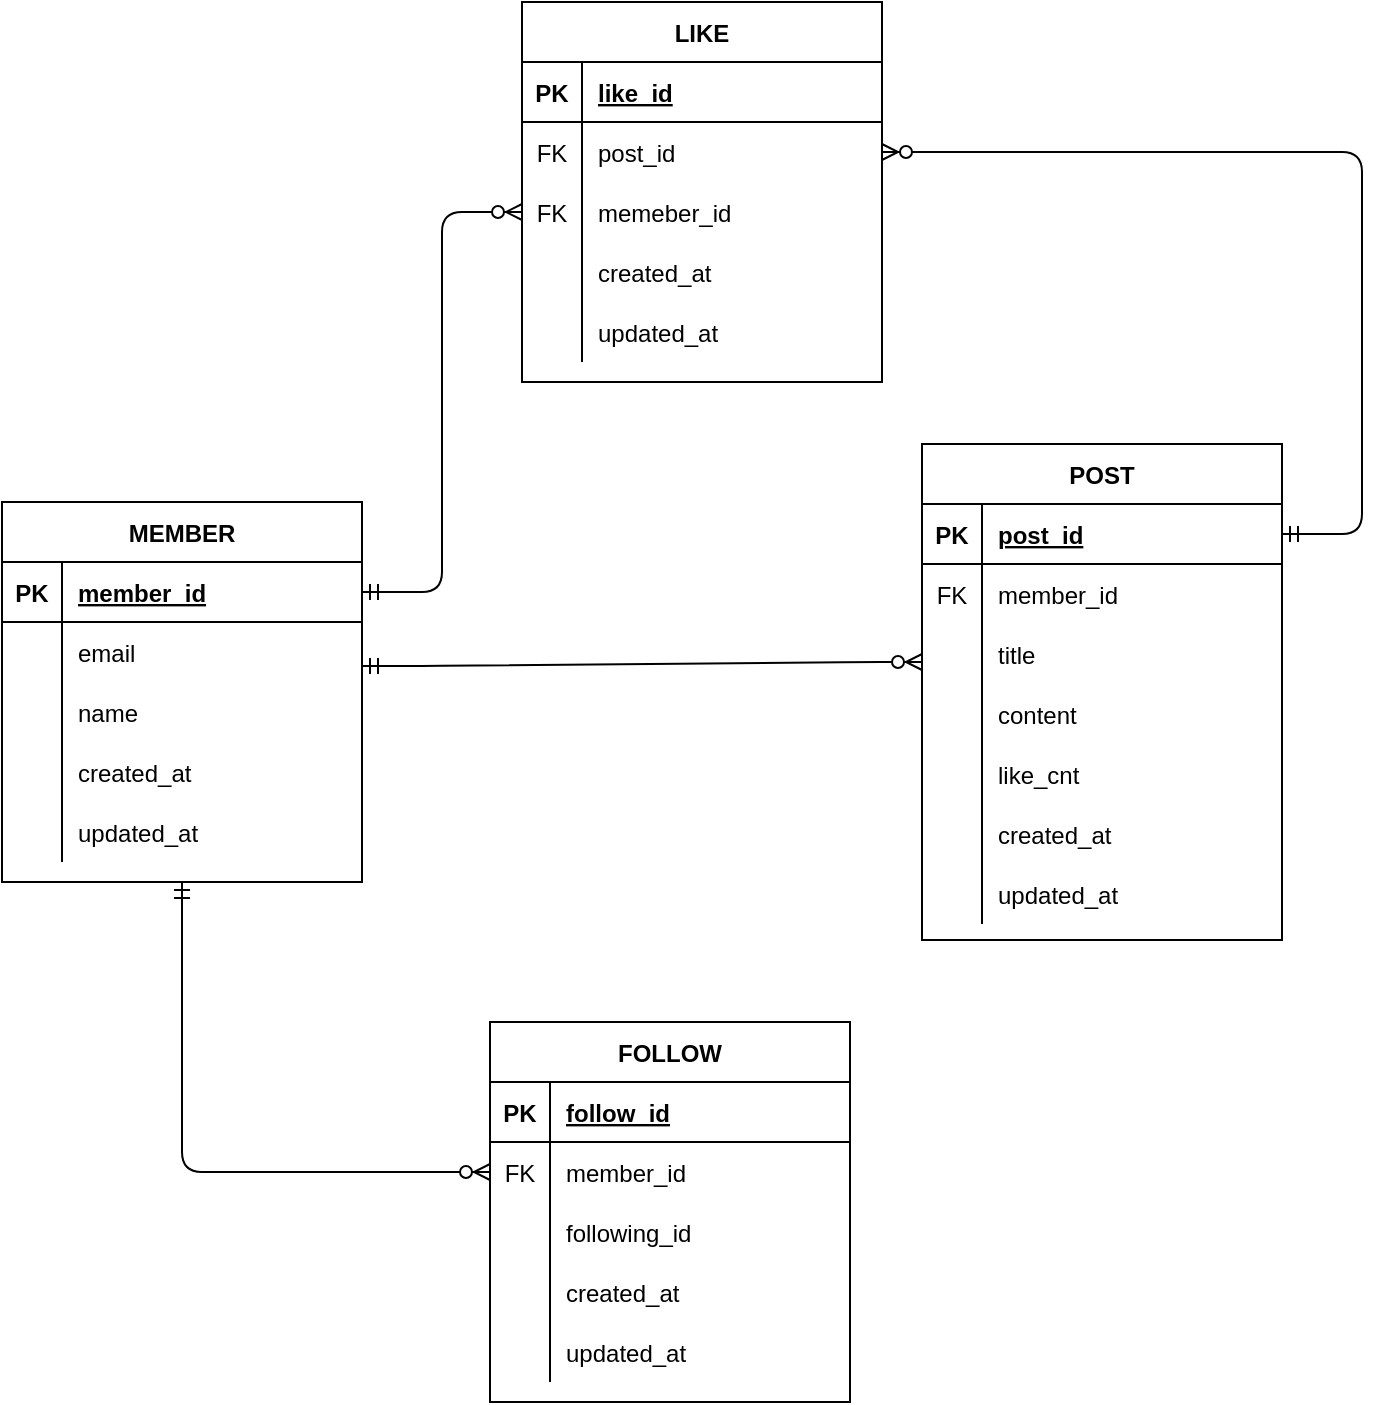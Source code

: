 <mxfile version="14.4.5" type="github"><diagram id="9XcveDsGcxAoWLxTEil3" name="Page-1"><mxGraphModel dx="1173" dy="695" grid="1" gridSize="10" guides="1" tooltips="1" connect="1" arrows="1" fold="1" page="1" pageScale="1" pageWidth="827" pageHeight="1169" math="0" shadow="0"><root><mxCell id="0"/><mxCell id="1" parent="0"/><mxCell id="pBGS79P2neGkM6k7RefJ-1" value="MEMBER" style="shape=table;startSize=30;container=1;collapsible=1;childLayout=tableLayout;fixedRows=1;rowLines=0;fontStyle=1;align=center;resizeLast=1;" parent="1" vertex="1"><mxGeometry x="80" y="380" width="180" height="190" as="geometry"/></mxCell><mxCell id="pBGS79P2neGkM6k7RefJ-2" value="" style="shape=partialRectangle;collapsible=0;dropTarget=0;pointerEvents=0;fillColor=none;top=0;left=0;bottom=1;right=0;points=[[0,0.5],[1,0.5]];portConstraint=eastwest;" parent="pBGS79P2neGkM6k7RefJ-1" vertex="1"><mxGeometry y="30" width="180" height="30" as="geometry"/></mxCell><mxCell id="pBGS79P2neGkM6k7RefJ-3" value="PK" style="shape=partialRectangle;connectable=0;fillColor=none;top=0;left=0;bottom=0;right=0;fontStyle=1;overflow=hidden;" parent="pBGS79P2neGkM6k7RefJ-2" vertex="1"><mxGeometry width="30" height="30" as="geometry"/></mxCell><mxCell id="pBGS79P2neGkM6k7RefJ-4" value="member_id" style="shape=partialRectangle;connectable=0;fillColor=none;top=0;left=0;bottom=0;right=0;align=left;spacingLeft=6;fontStyle=5;overflow=hidden;" parent="pBGS79P2neGkM6k7RefJ-2" vertex="1"><mxGeometry x="30" width="150" height="30" as="geometry"/></mxCell><mxCell id="pBGS79P2neGkM6k7RefJ-5" value="" style="shape=partialRectangle;collapsible=0;dropTarget=0;pointerEvents=0;fillColor=none;top=0;left=0;bottom=0;right=0;points=[[0,0.5],[1,0.5]];portConstraint=eastwest;" parent="pBGS79P2neGkM6k7RefJ-1" vertex="1"><mxGeometry y="60" width="180" height="30" as="geometry"/></mxCell><mxCell id="pBGS79P2neGkM6k7RefJ-6" value="" style="shape=partialRectangle;connectable=0;fillColor=none;top=0;left=0;bottom=0;right=0;editable=1;overflow=hidden;" parent="pBGS79P2neGkM6k7RefJ-5" vertex="1"><mxGeometry width="30" height="30" as="geometry"/></mxCell><mxCell id="pBGS79P2neGkM6k7RefJ-7" value="email" style="shape=partialRectangle;connectable=0;fillColor=none;top=0;left=0;bottom=0;right=0;align=left;spacingLeft=6;overflow=hidden;" parent="pBGS79P2neGkM6k7RefJ-5" vertex="1"><mxGeometry x="30" width="150" height="30" as="geometry"/></mxCell><mxCell id="pBGS79P2neGkM6k7RefJ-8" value="" style="shape=partialRectangle;collapsible=0;dropTarget=0;pointerEvents=0;fillColor=none;top=0;left=0;bottom=0;right=0;points=[[0,0.5],[1,0.5]];portConstraint=eastwest;" parent="pBGS79P2neGkM6k7RefJ-1" vertex="1"><mxGeometry y="90" width="180" height="30" as="geometry"/></mxCell><mxCell id="pBGS79P2neGkM6k7RefJ-9" value="" style="shape=partialRectangle;connectable=0;fillColor=none;top=0;left=0;bottom=0;right=0;editable=1;overflow=hidden;" parent="pBGS79P2neGkM6k7RefJ-8" vertex="1"><mxGeometry width="30" height="30" as="geometry"/></mxCell><mxCell id="pBGS79P2neGkM6k7RefJ-10" value="name" style="shape=partialRectangle;connectable=0;fillColor=none;top=0;left=0;bottom=0;right=0;align=left;spacingLeft=6;overflow=hidden;" parent="pBGS79P2neGkM6k7RefJ-8" vertex="1"><mxGeometry x="30" width="150" height="30" as="geometry"/></mxCell><mxCell id="pBGS79P2neGkM6k7RefJ-11" value="" style="shape=partialRectangle;collapsible=0;dropTarget=0;pointerEvents=0;fillColor=none;top=0;left=0;bottom=0;right=0;points=[[0,0.5],[1,0.5]];portConstraint=eastwest;" parent="pBGS79P2neGkM6k7RefJ-1" vertex="1"><mxGeometry y="120" width="180" height="30" as="geometry"/></mxCell><mxCell id="pBGS79P2neGkM6k7RefJ-12" value="" style="shape=partialRectangle;connectable=0;fillColor=none;top=0;left=0;bottom=0;right=0;editable=1;overflow=hidden;" parent="pBGS79P2neGkM6k7RefJ-11" vertex="1"><mxGeometry width="30" height="30" as="geometry"/></mxCell><mxCell id="pBGS79P2neGkM6k7RefJ-13" value="created_at" style="shape=partialRectangle;connectable=0;fillColor=none;top=0;left=0;bottom=0;right=0;align=left;spacingLeft=6;overflow=hidden;" parent="pBGS79P2neGkM6k7RefJ-11" vertex="1"><mxGeometry x="30" width="150" height="30" as="geometry"/></mxCell><mxCell id="YDZ-cXVf7wTILIbT43v5-1" style="shape=partialRectangle;collapsible=0;dropTarget=0;pointerEvents=0;fillColor=none;top=0;left=0;bottom=0;right=0;points=[[0,0.5],[1,0.5]];portConstraint=eastwest;" vertex="1" parent="pBGS79P2neGkM6k7RefJ-1"><mxGeometry y="150" width="180" height="30" as="geometry"/></mxCell><mxCell id="YDZ-cXVf7wTILIbT43v5-2" style="shape=partialRectangle;connectable=0;fillColor=none;top=0;left=0;bottom=0;right=0;editable=1;overflow=hidden;" vertex="1" parent="YDZ-cXVf7wTILIbT43v5-1"><mxGeometry width="30" height="30" as="geometry"/></mxCell><mxCell id="YDZ-cXVf7wTILIbT43v5-3" value="updated_at" style="shape=partialRectangle;connectable=0;fillColor=none;top=0;left=0;bottom=0;right=0;align=left;spacingLeft=6;overflow=hidden;" vertex="1" parent="YDZ-cXVf7wTILIbT43v5-1"><mxGeometry x="30" width="150" height="30" as="geometry"/></mxCell><mxCell id="pBGS79P2neGkM6k7RefJ-14" value="POST" style="shape=table;startSize=30;container=1;collapsible=1;childLayout=tableLayout;fixedRows=1;rowLines=0;fontStyle=1;align=center;resizeLast=1;" parent="1" vertex="1"><mxGeometry x="540" y="351" width="180" height="248" as="geometry"/></mxCell><mxCell id="pBGS79P2neGkM6k7RefJ-15" value="" style="shape=partialRectangle;collapsible=0;dropTarget=0;pointerEvents=0;fillColor=none;top=0;left=0;bottom=1;right=0;points=[[0,0.5],[1,0.5]];portConstraint=eastwest;" parent="pBGS79P2neGkM6k7RefJ-14" vertex="1"><mxGeometry y="30" width="180" height="30" as="geometry"/></mxCell><mxCell id="pBGS79P2neGkM6k7RefJ-16" value="PK" style="shape=partialRectangle;connectable=0;fillColor=none;top=0;left=0;bottom=0;right=0;fontStyle=1;overflow=hidden;" parent="pBGS79P2neGkM6k7RefJ-15" vertex="1"><mxGeometry width="30" height="30" as="geometry"/></mxCell><mxCell id="pBGS79P2neGkM6k7RefJ-17" value="post_id" style="shape=partialRectangle;connectable=0;fillColor=none;top=0;left=0;bottom=0;right=0;align=left;spacingLeft=6;fontStyle=5;overflow=hidden;" parent="pBGS79P2neGkM6k7RefJ-15" vertex="1"><mxGeometry x="30" width="150" height="30" as="geometry"/></mxCell><mxCell id="pBGS79P2neGkM6k7RefJ-18" value="" style="shape=partialRectangle;collapsible=0;dropTarget=0;pointerEvents=0;fillColor=none;top=0;left=0;bottom=0;right=0;points=[[0,0.5],[1,0.5]];portConstraint=eastwest;" parent="pBGS79P2neGkM6k7RefJ-14" vertex="1"><mxGeometry y="60" width="180" height="30" as="geometry"/></mxCell><mxCell id="pBGS79P2neGkM6k7RefJ-19" value="FK" style="shape=partialRectangle;connectable=0;fillColor=none;top=0;left=0;bottom=0;right=0;editable=1;overflow=hidden;" parent="pBGS79P2neGkM6k7RefJ-18" vertex="1"><mxGeometry width="30" height="30" as="geometry"/></mxCell><mxCell id="pBGS79P2neGkM6k7RefJ-20" value="member_id" style="shape=partialRectangle;connectable=0;fillColor=none;top=0;left=0;bottom=0;right=0;align=left;spacingLeft=6;overflow=hidden;" parent="pBGS79P2neGkM6k7RefJ-18" vertex="1"><mxGeometry x="30" width="150" height="30" as="geometry"/></mxCell><mxCell id="pBGS79P2neGkM6k7RefJ-21" value="" style="shape=partialRectangle;collapsible=0;dropTarget=0;pointerEvents=0;fillColor=none;top=0;left=0;bottom=0;right=0;points=[[0,0.5],[1,0.5]];portConstraint=eastwest;" parent="pBGS79P2neGkM6k7RefJ-14" vertex="1"><mxGeometry y="90" width="180" height="30" as="geometry"/></mxCell><mxCell id="pBGS79P2neGkM6k7RefJ-22" value="" style="shape=partialRectangle;connectable=0;fillColor=none;top=0;left=0;bottom=0;right=0;editable=1;overflow=hidden;" parent="pBGS79P2neGkM6k7RefJ-21" vertex="1"><mxGeometry width="30" height="30" as="geometry"/></mxCell><mxCell id="pBGS79P2neGkM6k7RefJ-23" value="title" style="shape=partialRectangle;connectable=0;fillColor=none;top=0;left=0;bottom=0;right=0;align=left;spacingLeft=6;overflow=hidden;" parent="pBGS79P2neGkM6k7RefJ-21" vertex="1"><mxGeometry x="30" width="150" height="30" as="geometry"/></mxCell><mxCell id="pBGS79P2neGkM6k7RefJ-24" value="" style="shape=partialRectangle;collapsible=0;dropTarget=0;pointerEvents=0;fillColor=none;top=0;left=0;bottom=0;right=0;points=[[0,0.5],[1,0.5]];portConstraint=eastwest;" parent="pBGS79P2neGkM6k7RefJ-14" vertex="1"><mxGeometry y="120" width="180" height="30" as="geometry"/></mxCell><mxCell id="pBGS79P2neGkM6k7RefJ-25" value="" style="shape=partialRectangle;connectable=0;fillColor=none;top=0;left=0;bottom=0;right=0;editable=1;overflow=hidden;" parent="pBGS79P2neGkM6k7RefJ-24" vertex="1"><mxGeometry width="30" height="30" as="geometry"/></mxCell><mxCell id="pBGS79P2neGkM6k7RefJ-26" value="content" style="shape=partialRectangle;connectable=0;fillColor=none;top=0;left=0;bottom=0;right=0;align=left;spacingLeft=6;overflow=hidden;" parent="pBGS79P2neGkM6k7RefJ-24" vertex="1"><mxGeometry x="30" width="150" height="30" as="geometry"/></mxCell><mxCell id="YDZ-cXVf7wTILIbT43v5-5" style="shape=partialRectangle;collapsible=0;dropTarget=0;pointerEvents=0;fillColor=none;top=0;left=0;bottom=0;right=0;points=[[0,0.5],[1,0.5]];portConstraint=eastwest;" vertex="1" parent="pBGS79P2neGkM6k7RefJ-14"><mxGeometry y="150" width="180" height="30" as="geometry"/></mxCell><mxCell id="YDZ-cXVf7wTILIbT43v5-6" style="shape=partialRectangle;connectable=0;fillColor=none;top=0;left=0;bottom=0;right=0;editable=1;overflow=hidden;" vertex="1" parent="YDZ-cXVf7wTILIbT43v5-5"><mxGeometry width="30" height="30" as="geometry"/></mxCell><mxCell id="YDZ-cXVf7wTILIbT43v5-7" value="like_cnt" style="shape=partialRectangle;connectable=0;fillColor=none;top=0;left=0;bottom=0;right=0;align=left;spacingLeft=6;overflow=hidden;" vertex="1" parent="YDZ-cXVf7wTILIbT43v5-5"><mxGeometry x="30" width="150" height="30" as="geometry"/></mxCell><mxCell id="YDZ-cXVf7wTILIbT43v5-11" style="shape=partialRectangle;collapsible=0;dropTarget=0;pointerEvents=0;fillColor=none;top=0;left=0;bottom=0;right=0;points=[[0,0.5],[1,0.5]];portConstraint=eastwest;" vertex="1" parent="pBGS79P2neGkM6k7RefJ-14"><mxGeometry y="180" width="180" height="30" as="geometry"/></mxCell><mxCell id="YDZ-cXVf7wTILIbT43v5-12" style="shape=partialRectangle;connectable=0;fillColor=none;top=0;left=0;bottom=0;right=0;editable=1;overflow=hidden;" vertex="1" parent="YDZ-cXVf7wTILIbT43v5-11"><mxGeometry width="30" height="30" as="geometry"/></mxCell><mxCell id="YDZ-cXVf7wTILIbT43v5-13" value="created_at" style="shape=partialRectangle;connectable=0;fillColor=none;top=0;left=0;bottom=0;right=0;align=left;spacingLeft=6;overflow=hidden;" vertex="1" parent="YDZ-cXVf7wTILIbT43v5-11"><mxGeometry x="30" width="150" height="30" as="geometry"/></mxCell><mxCell id="YDZ-cXVf7wTILIbT43v5-8" style="shape=partialRectangle;collapsible=0;dropTarget=0;pointerEvents=0;fillColor=none;top=0;left=0;bottom=0;right=0;points=[[0,0.5],[1,0.5]];portConstraint=eastwest;" vertex="1" parent="pBGS79P2neGkM6k7RefJ-14"><mxGeometry y="210" width="180" height="30" as="geometry"/></mxCell><mxCell id="YDZ-cXVf7wTILIbT43v5-9" style="shape=partialRectangle;connectable=0;fillColor=none;top=0;left=0;bottom=0;right=0;editable=1;overflow=hidden;" vertex="1" parent="YDZ-cXVf7wTILIbT43v5-8"><mxGeometry width="30" height="30" as="geometry"/></mxCell><mxCell id="YDZ-cXVf7wTILIbT43v5-10" value="updated_at" style="shape=partialRectangle;connectable=0;fillColor=none;top=0;left=0;bottom=0;right=0;align=left;spacingLeft=6;overflow=hidden;" vertex="1" parent="YDZ-cXVf7wTILIbT43v5-8"><mxGeometry x="30" width="150" height="30" as="geometry"/></mxCell><mxCell id="pBGS79P2neGkM6k7RefJ-27" value="LIKE" style="shape=table;startSize=30;container=1;collapsible=1;childLayout=tableLayout;fixedRows=1;rowLines=0;fontStyle=1;align=center;resizeLast=1;" parent="1" vertex="1"><mxGeometry x="340" y="130" width="180" height="190" as="geometry"/></mxCell><mxCell id="pBGS79P2neGkM6k7RefJ-28" value="" style="shape=partialRectangle;collapsible=0;dropTarget=0;pointerEvents=0;fillColor=none;top=0;left=0;bottom=1;right=0;points=[[0,0.5],[1,0.5]];portConstraint=eastwest;" parent="pBGS79P2neGkM6k7RefJ-27" vertex="1"><mxGeometry y="30" width="180" height="30" as="geometry"/></mxCell><mxCell id="pBGS79P2neGkM6k7RefJ-29" value="PK" style="shape=partialRectangle;connectable=0;fillColor=none;top=0;left=0;bottom=0;right=0;fontStyle=1;overflow=hidden;" parent="pBGS79P2neGkM6k7RefJ-28" vertex="1"><mxGeometry width="30" height="30" as="geometry"/></mxCell><mxCell id="pBGS79P2neGkM6k7RefJ-30" value="like_id" style="shape=partialRectangle;connectable=0;fillColor=none;top=0;left=0;bottom=0;right=0;align=left;spacingLeft=6;fontStyle=5;overflow=hidden;" parent="pBGS79P2neGkM6k7RefJ-28" vertex="1"><mxGeometry x="30" width="150" height="30" as="geometry"/></mxCell><mxCell id="pBGS79P2neGkM6k7RefJ-31" value="" style="shape=partialRectangle;collapsible=0;dropTarget=0;pointerEvents=0;fillColor=none;top=0;left=0;bottom=0;right=0;points=[[0,0.5],[1,0.5]];portConstraint=eastwest;" parent="pBGS79P2neGkM6k7RefJ-27" vertex="1"><mxGeometry y="60" width="180" height="30" as="geometry"/></mxCell><mxCell id="pBGS79P2neGkM6k7RefJ-32" value="FK" style="shape=partialRectangle;connectable=0;fillColor=none;top=0;left=0;bottom=0;right=0;editable=1;overflow=hidden;" parent="pBGS79P2neGkM6k7RefJ-31" vertex="1"><mxGeometry width="30" height="30" as="geometry"/></mxCell><mxCell id="pBGS79P2neGkM6k7RefJ-33" value="post_id" style="shape=partialRectangle;connectable=0;fillColor=none;top=0;left=0;bottom=0;right=0;align=left;spacingLeft=6;overflow=hidden;" parent="pBGS79P2neGkM6k7RefJ-31" vertex="1"><mxGeometry x="30" width="150" height="30" as="geometry"/></mxCell><mxCell id="pBGS79P2neGkM6k7RefJ-34" value="" style="shape=partialRectangle;collapsible=0;dropTarget=0;pointerEvents=0;fillColor=none;top=0;left=0;bottom=0;right=0;points=[[0,0.5],[1,0.5]];portConstraint=eastwest;" parent="pBGS79P2neGkM6k7RefJ-27" vertex="1"><mxGeometry y="90" width="180" height="30" as="geometry"/></mxCell><mxCell id="pBGS79P2neGkM6k7RefJ-35" value="FK" style="shape=partialRectangle;connectable=0;fillColor=none;top=0;left=0;bottom=0;right=0;editable=1;overflow=hidden;" parent="pBGS79P2neGkM6k7RefJ-34" vertex="1"><mxGeometry width="30" height="30" as="geometry"/></mxCell><mxCell id="pBGS79P2neGkM6k7RefJ-36" value="memeber_id" style="shape=partialRectangle;connectable=0;fillColor=none;top=0;left=0;bottom=0;right=0;align=left;spacingLeft=6;overflow=hidden;" parent="pBGS79P2neGkM6k7RefJ-34" vertex="1"><mxGeometry x="30" width="150" height="30" as="geometry"/></mxCell><mxCell id="pBGS79P2neGkM6k7RefJ-37" value="" style="shape=partialRectangle;collapsible=0;dropTarget=0;pointerEvents=0;fillColor=none;top=0;left=0;bottom=0;right=0;points=[[0,0.5],[1,0.5]];portConstraint=eastwest;" parent="pBGS79P2neGkM6k7RefJ-27" vertex="1"><mxGeometry y="120" width="180" height="30" as="geometry"/></mxCell><mxCell id="pBGS79P2neGkM6k7RefJ-38" value="" style="shape=partialRectangle;connectable=0;fillColor=none;top=0;left=0;bottom=0;right=0;editable=1;overflow=hidden;" parent="pBGS79P2neGkM6k7RefJ-37" vertex="1"><mxGeometry width="30" height="30" as="geometry"/></mxCell><mxCell id="pBGS79P2neGkM6k7RefJ-39" value="created_at" style="shape=partialRectangle;connectable=0;fillColor=none;top=0;left=0;bottom=0;right=0;align=left;spacingLeft=6;overflow=hidden;" parent="pBGS79P2neGkM6k7RefJ-37" vertex="1"><mxGeometry x="30" width="150" height="30" as="geometry"/></mxCell><mxCell id="YDZ-cXVf7wTILIbT43v5-14" style="shape=partialRectangle;collapsible=0;dropTarget=0;pointerEvents=0;fillColor=none;top=0;left=0;bottom=0;right=0;points=[[0,0.5],[1,0.5]];portConstraint=eastwest;" vertex="1" parent="pBGS79P2neGkM6k7RefJ-27"><mxGeometry y="150" width="180" height="30" as="geometry"/></mxCell><mxCell id="YDZ-cXVf7wTILIbT43v5-15" style="shape=partialRectangle;connectable=0;fillColor=none;top=0;left=0;bottom=0;right=0;editable=1;overflow=hidden;" vertex="1" parent="YDZ-cXVf7wTILIbT43v5-14"><mxGeometry width="30" height="30" as="geometry"/></mxCell><mxCell id="YDZ-cXVf7wTILIbT43v5-16" value="updated_at" style="shape=partialRectangle;connectable=0;fillColor=none;top=0;left=0;bottom=0;right=0;align=left;spacingLeft=6;overflow=hidden;" vertex="1" parent="YDZ-cXVf7wTILIbT43v5-14"><mxGeometry x="30" width="150" height="30" as="geometry"/></mxCell><mxCell id="pBGS79P2neGkM6k7RefJ-40" value="FOLLOW" style="shape=table;startSize=30;container=1;collapsible=1;childLayout=tableLayout;fixedRows=1;rowLines=0;fontStyle=1;align=center;resizeLast=1;" parent="1" vertex="1"><mxGeometry x="324" y="640" width="180" height="190" as="geometry"/></mxCell><mxCell id="pBGS79P2neGkM6k7RefJ-41" value="" style="shape=partialRectangle;collapsible=0;dropTarget=0;pointerEvents=0;fillColor=none;top=0;left=0;bottom=1;right=0;points=[[0,0.5],[1,0.5]];portConstraint=eastwest;" parent="pBGS79P2neGkM6k7RefJ-40" vertex="1"><mxGeometry y="30" width="180" height="30" as="geometry"/></mxCell><mxCell id="pBGS79P2neGkM6k7RefJ-42" value="PK" style="shape=partialRectangle;connectable=0;fillColor=none;top=0;left=0;bottom=0;right=0;fontStyle=1;overflow=hidden;" parent="pBGS79P2neGkM6k7RefJ-41" vertex="1"><mxGeometry width="30" height="30" as="geometry"/></mxCell><mxCell id="pBGS79P2neGkM6k7RefJ-43" value="follow_id" style="shape=partialRectangle;connectable=0;fillColor=none;top=0;left=0;bottom=0;right=0;align=left;spacingLeft=6;fontStyle=5;overflow=hidden;" parent="pBGS79P2neGkM6k7RefJ-41" vertex="1"><mxGeometry x="30" width="150" height="30" as="geometry"/></mxCell><mxCell id="pBGS79P2neGkM6k7RefJ-44" value="" style="shape=partialRectangle;collapsible=0;dropTarget=0;pointerEvents=0;fillColor=none;top=0;left=0;bottom=0;right=0;points=[[0,0.5],[1,0.5]];portConstraint=eastwest;" parent="pBGS79P2neGkM6k7RefJ-40" vertex="1"><mxGeometry y="60" width="180" height="30" as="geometry"/></mxCell><mxCell id="pBGS79P2neGkM6k7RefJ-45" value="FK" style="shape=partialRectangle;connectable=0;fillColor=none;top=0;left=0;bottom=0;right=0;editable=1;overflow=hidden;" parent="pBGS79P2neGkM6k7RefJ-44" vertex="1"><mxGeometry width="30" height="30" as="geometry"/></mxCell><mxCell id="pBGS79P2neGkM6k7RefJ-46" value="member_id" style="shape=partialRectangle;connectable=0;fillColor=none;top=0;left=0;bottom=0;right=0;align=left;spacingLeft=6;overflow=hidden;" parent="pBGS79P2neGkM6k7RefJ-44" vertex="1"><mxGeometry x="30" width="150" height="30" as="geometry"/></mxCell><mxCell id="pBGS79P2neGkM6k7RefJ-47" value="" style="shape=partialRectangle;collapsible=0;dropTarget=0;pointerEvents=0;fillColor=none;top=0;left=0;bottom=0;right=0;points=[[0,0.5],[1,0.5]];portConstraint=eastwest;" parent="pBGS79P2neGkM6k7RefJ-40" vertex="1"><mxGeometry y="90" width="180" height="30" as="geometry"/></mxCell><mxCell id="pBGS79P2neGkM6k7RefJ-48" value="" style="shape=partialRectangle;connectable=0;fillColor=none;top=0;left=0;bottom=0;right=0;editable=1;overflow=hidden;" parent="pBGS79P2neGkM6k7RefJ-47" vertex="1"><mxGeometry width="30" height="30" as="geometry"/></mxCell><mxCell id="pBGS79P2neGkM6k7RefJ-49" value="following_id" style="shape=partialRectangle;connectable=0;fillColor=none;top=0;left=0;bottom=0;right=0;align=left;spacingLeft=6;overflow=hidden;" parent="pBGS79P2neGkM6k7RefJ-47" vertex="1"><mxGeometry x="30" width="150" height="30" as="geometry"/></mxCell><mxCell id="pBGS79P2neGkM6k7RefJ-50" value="" style="shape=partialRectangle;collapsible=0;dropTarget=0;pointerEvents=0;fillColor=none;top=0;left=0;bottom=0;right=0;points=[[0,0.5],[1,0.5]];portConstraint=eastwest;" parent="pBGS79P2neGkM6k7RefJ-40" vertex="1"><mxGeometry y="120" width="180" height="30" as="geometry"/></mxCell><mxCell id="pBGS79P2neGkM6k7RefJ-51" value="" style="shape=partialRectangle;connectable=0;fillColor=none;top=0;left=0;bottom=0;right=0;editable=1;overflow=hidden;" parent="pBGS79P2neGkM6k7RefJ-50" vertex="1"><mxGeometry width="30" height="30" as="geometry"/></mxCell><mxCell id="pBGS79P2neGkM6k7RefJ-52" value="created_at" style="shape=partialRectangle;connectable=0;fillColor=none;top=0;left=0;bottom=0;right=0;align=left;spacingLeft=6;overflow=hidden;" parent="pBGS79P2neGkM6k7RefJ-50" vertex="1"><mxGeometry x="30" width="150" height="30" as="geometry"/></mxCell><mxCell id="YDZ-cXVf7wTILIbT43v5-20" style="shape=partialRectangle;collapsible=0;dropTarget=0;pointerEvents=0;fillColor=none;top=0;left=0;bottom=0;right=0;points=[[0,0.5],[1,0.5]];portConstraint=eastwest;" vertex="1" parent="pBGS79P2neGkM6k7RefJ-40"><mxGeometry y="150" width="180" height="30" as="geometry"/></mxCell><mxCell id="YDZ-cXVf7wTILIbT43v5-21" style="shape=partialRectangle;connectable=0;fillColor=none;top=0;left=0;bottom=0;right=0;editable=1;overflow=hidden;" vertex="1" parent="YDZ-cXVf7wTILIbT43v5-20"><mxGeometry width="30" height="30" as="geometry"/></mxCell><mxCell id="YDZ-cXVf7wTILIbT43v5-22" value="updated_at" style="shape=partialRectangle;connectable=0;fillColor=none;top=0;left=0;bottom=0;right=0;align=left;spacingLeft=6;overflow=hidden;" vertex="1" parent="YDZ-cXVf7wTILIbT43v5-20"><mxGeometry x="30" width="150" height="30" as="geometry"/></mxCell><mxCell id="YDZ-cXVf7wTILIbT43v5-18" value="" style="edgeStyle=orthogonalEdgeStyle;fontSize=12;html=1;endArrow=ERzeroToMany;startArrow=ERmandOne;entryX=0;entryY=0.5;entryDx=0;entryDy=0;exitX=1;exitY=0.5;exitDx=0;exitDy=0;" edge="1" parent="1" source="pBGS79P2neGkM6k7RefJ-2" target="pBGS79P2neGkM6k7RefJ-34"><mxGeometry width="100" height="100" relative="1" as="geometry"><mxPoint x="294" y="420" as="sourcePoint"/><mxPoint x="324" y="200" as="targetPoint"/></mxGeometry></mxCell><mxCell id="YDZ-cXVf7wTILIbT43v5-19" value="" style="fontSize=12;html=1;endArrow=ERzeroToMany;startArrow=ERmandOne;exitX=1;exitY=0.5;exitDx=0;exitDy=0;rounded=1;edgeStyle=orthogonalEdgeStyle;entryX=1;entryY=0.5;entryDx=0;entryDy=0;" edge="1" parent="1" source="pBGS79P2neGkM6k7RefJ-15" target="pBGS79P2neGkM6k7RefJ-31"><mxGeometry width="100" height="100" relative="1" as="geometry"><mxPoint x="450" y="300" as="sourcePoint"/><mxPoint x="570" y="200" as="targetPoint"/><Array as="points"><mxPoint x="760" y="396"/><mxPoint x="760" y="205"/></Array></mxGeometry></mxCell><mxCell id="YDZ-cXVf7wTILIbT43v5-23" value="" style="edgeStyle=entityRelationEdgeStyle;fontSize=12;html=1;endArrow=ERzeroToMany;startArrow=ERmandOne;strokeColor=#000000;exitX=1;exitY=0.733;exitDx=0;exitDy=0;exitPerimeter=0;" edge="1" parent="1" source="pBGS79P2neGkM6k7RefJ-5"><mxGeometry width="100" height="100" relative="1" as="geometry"><mxPoint x="450" y="560" as="sourcePoint"/><mxPoint x="540" y="460" as="targetPoint"/></mxGeometry></mxCell><mxCell id="YDZ-cXVf7wTILIbT43v5-24" value="" style="edgeStyle=orthogonalEdgeStyle;fontSize=12;html=1;endArrow=ERzeroToMany;startArrow=ERmandOne;strokeColor=#000000;exitX=0.5;exitY=1;exitDx=0;exitDy=0;entryX=0;entryY=0.5;entryDx=0;entryDy=0;" edge="1" parent="1" source="pBGS79P2neGkM6k7RefJ-1" target="pBGS79P2neGkM6k7RefJ-44"><mxGeometry width="100" height="100" relative="1" as="geometry"><mxPoint x="160" y="780" as="sourcePoint"/><mxPoint x="260" y="680" as="targetPoint"/></mxGeometry></mxCell></root></mxGraphModel></diagram></mxfile>